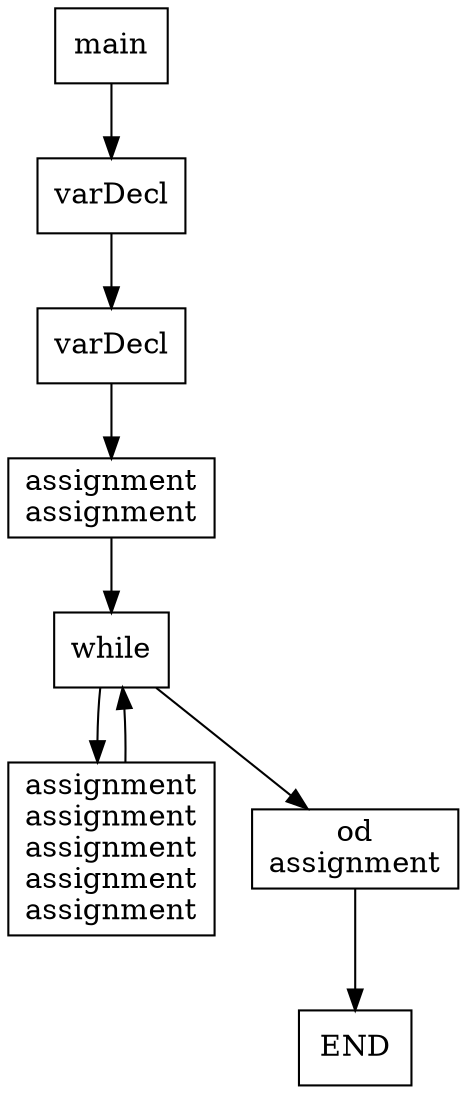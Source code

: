 digraph test026 {
node [shape=box]
535[label="main"]
535 -> 536
536[label="varDecl"]
536 -> 538
538[label="varDecl"]
538 -> 540
540[label="assignment
assignment"]
540 -> 542
542[label="while"]
542 -> 544
544[label="assignment
assignment
assignment
assignment
assignment"]
544 -> 542
542 -> 543
543[label="od
assignment"]
543 -> 550
550[label="END"]
}
